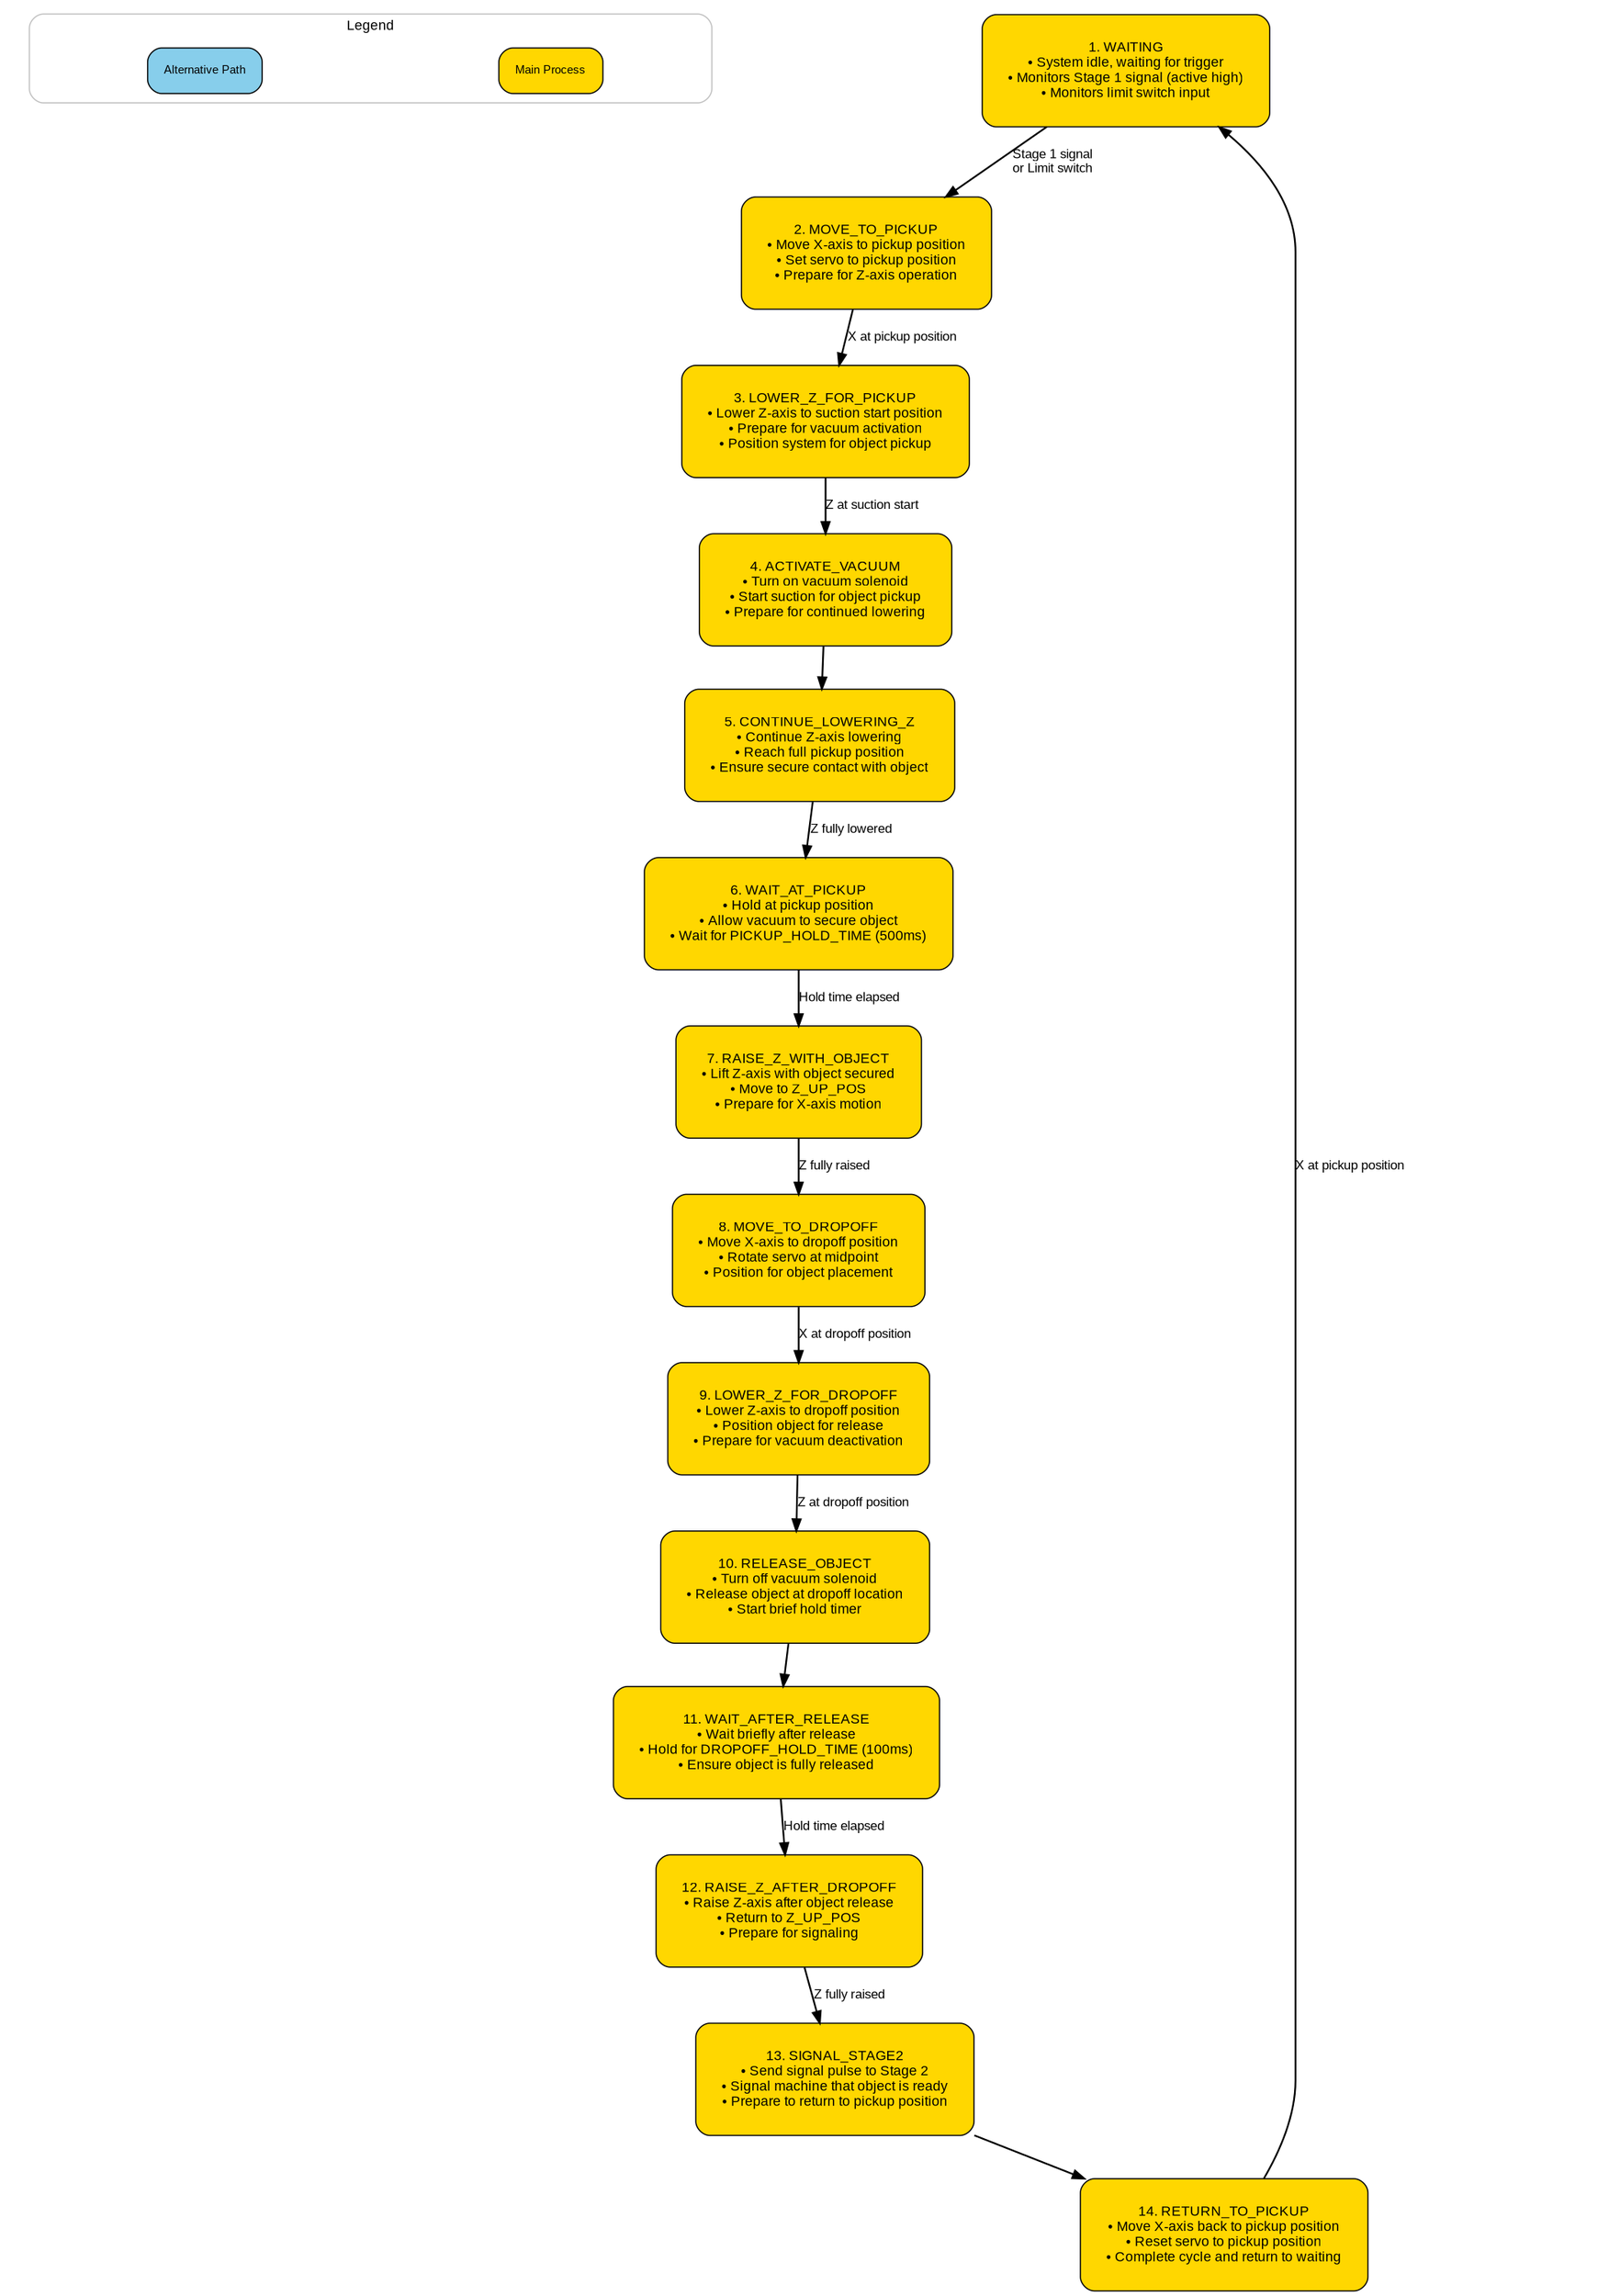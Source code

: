 digraph G {
    // Graph settings
    rankdir=TB;
    size="14,20";
    dpi=300;
    ratio=fill;
    node [shape=box, style="rounded,filled", fontname="Arial", fontsize=12, margin=0.3];
    edge [fontname="Arial", fontsize=11, penwidth=1.5];
    splines=true;
    
    // Legend
    subgraph cluster_legend {
        label = "Legend";
        fontsize=12;
        fontname="Arial";
        style="rounded";
        color=gray;
        node [margin=0.2, fontsize=10];
        
        main [label="Main Process", fillcolor="gold1", penwidth=1];
        alternative [label="Alternative Path", fillcolor="skyblue", penwidth=1];
    }
    
    // Start node
    start [label="1. WAITING\n• System idle, waiting for trigger\n• Monitors Stage 1 signal (active high)\n• Monitors limit switch input", fillcolor="gold1"];
    
    // Process nodes
    move_to_pickup [label="2. MOVE_TO_PICKUP\n• Move X-axis to pickup position\n• Set servo to pickup position\n• Prepare for Z-axis operation", fillcolor="gold1"];
    
    lower_z_pickup [label="3. LOWER_Z_FOR_PICKUP\n• Lower Z-axis to suction start position\n• Prepare for vacuum activation\n• Position system for object pickup", fillcolor="gold1"];
    
    activate_vacuum [label="4. ACTIVATE_VACUUM\n• Turn on vacuum solenoid\n• Start suction for object pickup\n• Prepare for continued lowering", fillcolor="gold1"];
    
    continue_lower [label="5. CONTINUE_LOWERING_Z\n• Continue Z-axis lowering\n• Reach full pickup position\n• Ensure secure contact with object", fillcolor="gold1"];
    
    wait_pickup [label="6. WAIT_AT_PICKUP\n• Hold at pickup position\n• Allow vacuum to secure object\n• Wait for PICKUP_HOLD_TIME (500ms)", fillcolor="gold1"];
    
    raise_z [label="7. RAISE_Z_WITH_OBJECT\n• Lift Z-axis with object secured\n• Move to Z_UP_POS\n• Prepare for X-axis motion", fillcolor="gold1"];
    
    move_to_dropoff [label="8. MOVE_TO_DROPOFF\n• Move X-axis to dropoff position\n• Rotate servo at midpoint\n• Position for object placement", fillcolor="gold1"];
    
    lower_z_dropoff [label="9. LOWER_Z_FOR_DROPOFF\n• Lower Z-axis to dropoff position\n• Position object for release\n• Prepare for vacuum deactivation", fillcolor="gold1"];
    
    release_object [label="10. RELEASE_OBJECT\n• Turn off vacuum solenoid\n• Release object at dropoff location\n• Start brief hold timer", fillcolor="gold1"];
    
    wait_after_release [label="11. WAIT_AFTER_RELEASE\n• Wait briefly after release\n• Hold for DROPOFF_HOLD_TIME (100ms)\n• Ensure object is fully released", fillcolor="gold1"];
    
    raise_z_after [label="12. RAISE_Z_AFTER_DROPOFF\n• Raise Z-axis after object release\n• Return to Z_UP_POS\n• Prepare for signaling", fillcolor="gold1"];
    
    signal_stage2 [label="13. SIGNAL_STAGE2\n• Send signal pulse to Stage 2\n• Signal machine that object is ready\n• Prepare to return to pickup position", fillcolor="gold1"];
    
    return_to_pickup [label="14. RETURN_TO_PICKUP\n• Move X-axis back to pickup position\n• Reset servo to pickup position\n• Complete cycle and return to waiting", fillcolor="gold1"];
    
    // Edge connections with larger font labels
    start -> move_to_pickup [label="Stage 1 signal\nor Limit switch", fontsize=11];
    move_to_pickup -> lower_z_pickup [label="X at pickup position", fontsize=11];
    lower_z_pickup -> activate_vacuum [label="Z at suction start", fontsize=11];
    activate_vacuum -> continue_lower;
    continue_lower -> wait_pickup [label="Z fully lowered", fontsize=11];
    wait_pickup -> raise_z [label="Hold time elapsed", fontsize=11];
    raise_z -> move_to_dropoff [label="Z fully raised", fontsize=11];
    
    move_to_dropoff -> lower_z_dropoff [label="X at dropoff position", fontsize=11];
    lower_z_dropoff -> release_object [label="Z at dropoff position", fontsize=11];
    release_object -> wait_after_release;
    wait_after_release -> raise_z_after [label="Hold time elapsed", fontsize=11];
    raise_z_after -> signal_stage2 [label="Z fully raised", fontsize=11];
    signal_stage2 -> return_to_pickup;
    return_to_pickup -> start [label="X at pickup position", fontsize=11];
    
    // Ranking to improve layout
    {rank=same; start}
    {rank=same; move_to_pickup}
    {rank=same; return_to_pickup}
} 